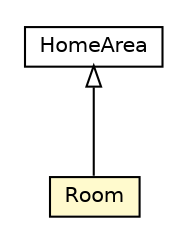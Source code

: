 #!/usr/local/bin/dot
#
# Class diagram 
# Generated by UMLGraph version R5_6-24-gf6e263 (http://www.umlgraph.org/)
#

digraph G {
	edge [fontname="Helvetica",fontsize=10,labelfontname="Helvetica",labelfontsize=10];
	node [fontname="Helvetica",fontsize=10,shape=plaintext];
	nodesep=0.25;
	ranksep=0.5;
	// org.universAAL.ontology.location.indoor.Room
	c309713 [label=<<table title="org.universAAL.ontology.location.indoor.Room" border="0" cellborder="1" cellspacing="0" cellpadding="2" port="p" bgcolor="lemonChiffon" href="./Room.html">
		<tr><td><table border="0" cellspacing="0" cellpadding="1">
<tr><td align="center" balign="center"> Room </td></tr>
		</table></td></tr>
		</table>>, URL="./Room.html", fontname="Helvetica", fontcolor="black", fontsize=10.0];
	// org.universAAL.ontology.location.indoor.HomeArea
	c309720 [label=<<table title="org.universAAL.ontology.location.indoor.HomeArea" border="0" cellborder="1" cellspacing="0" cellpadding="2" port="p" href="./HomeArea.html">
		<tr><td><table border="0" cellspacing="0" cellpadding="1">
<tr><td align="center" balign="center"> HomeArea </td></tr>
		</table></td></tr>
		</table>>, URL="./HomeArea.html", fontname="Helvetica", fontcolor="black", fontsize=10.0];
	//org.universAAL.ontology.location.indoor.Room extends org.universAAL.ontology.location.indoor.HomeArea
	c309720:p -> c309713:p [dir=back,arrowtail=empty];
}


